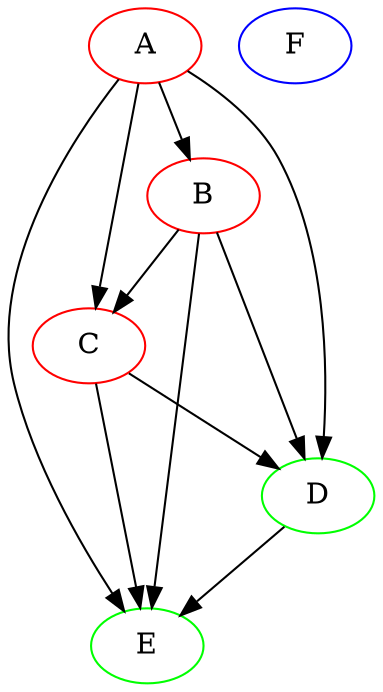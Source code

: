 digraph {
A [color=red];
B [color=red];
C [color=red];
D [color=green];
E [color=green];
F [color=blue];
A -> B;
A -> C;
A -> D;
A -> E;
B -> C;
B -> D;
B -> E;
C -> D;
C -> E;
D -> E;
}
